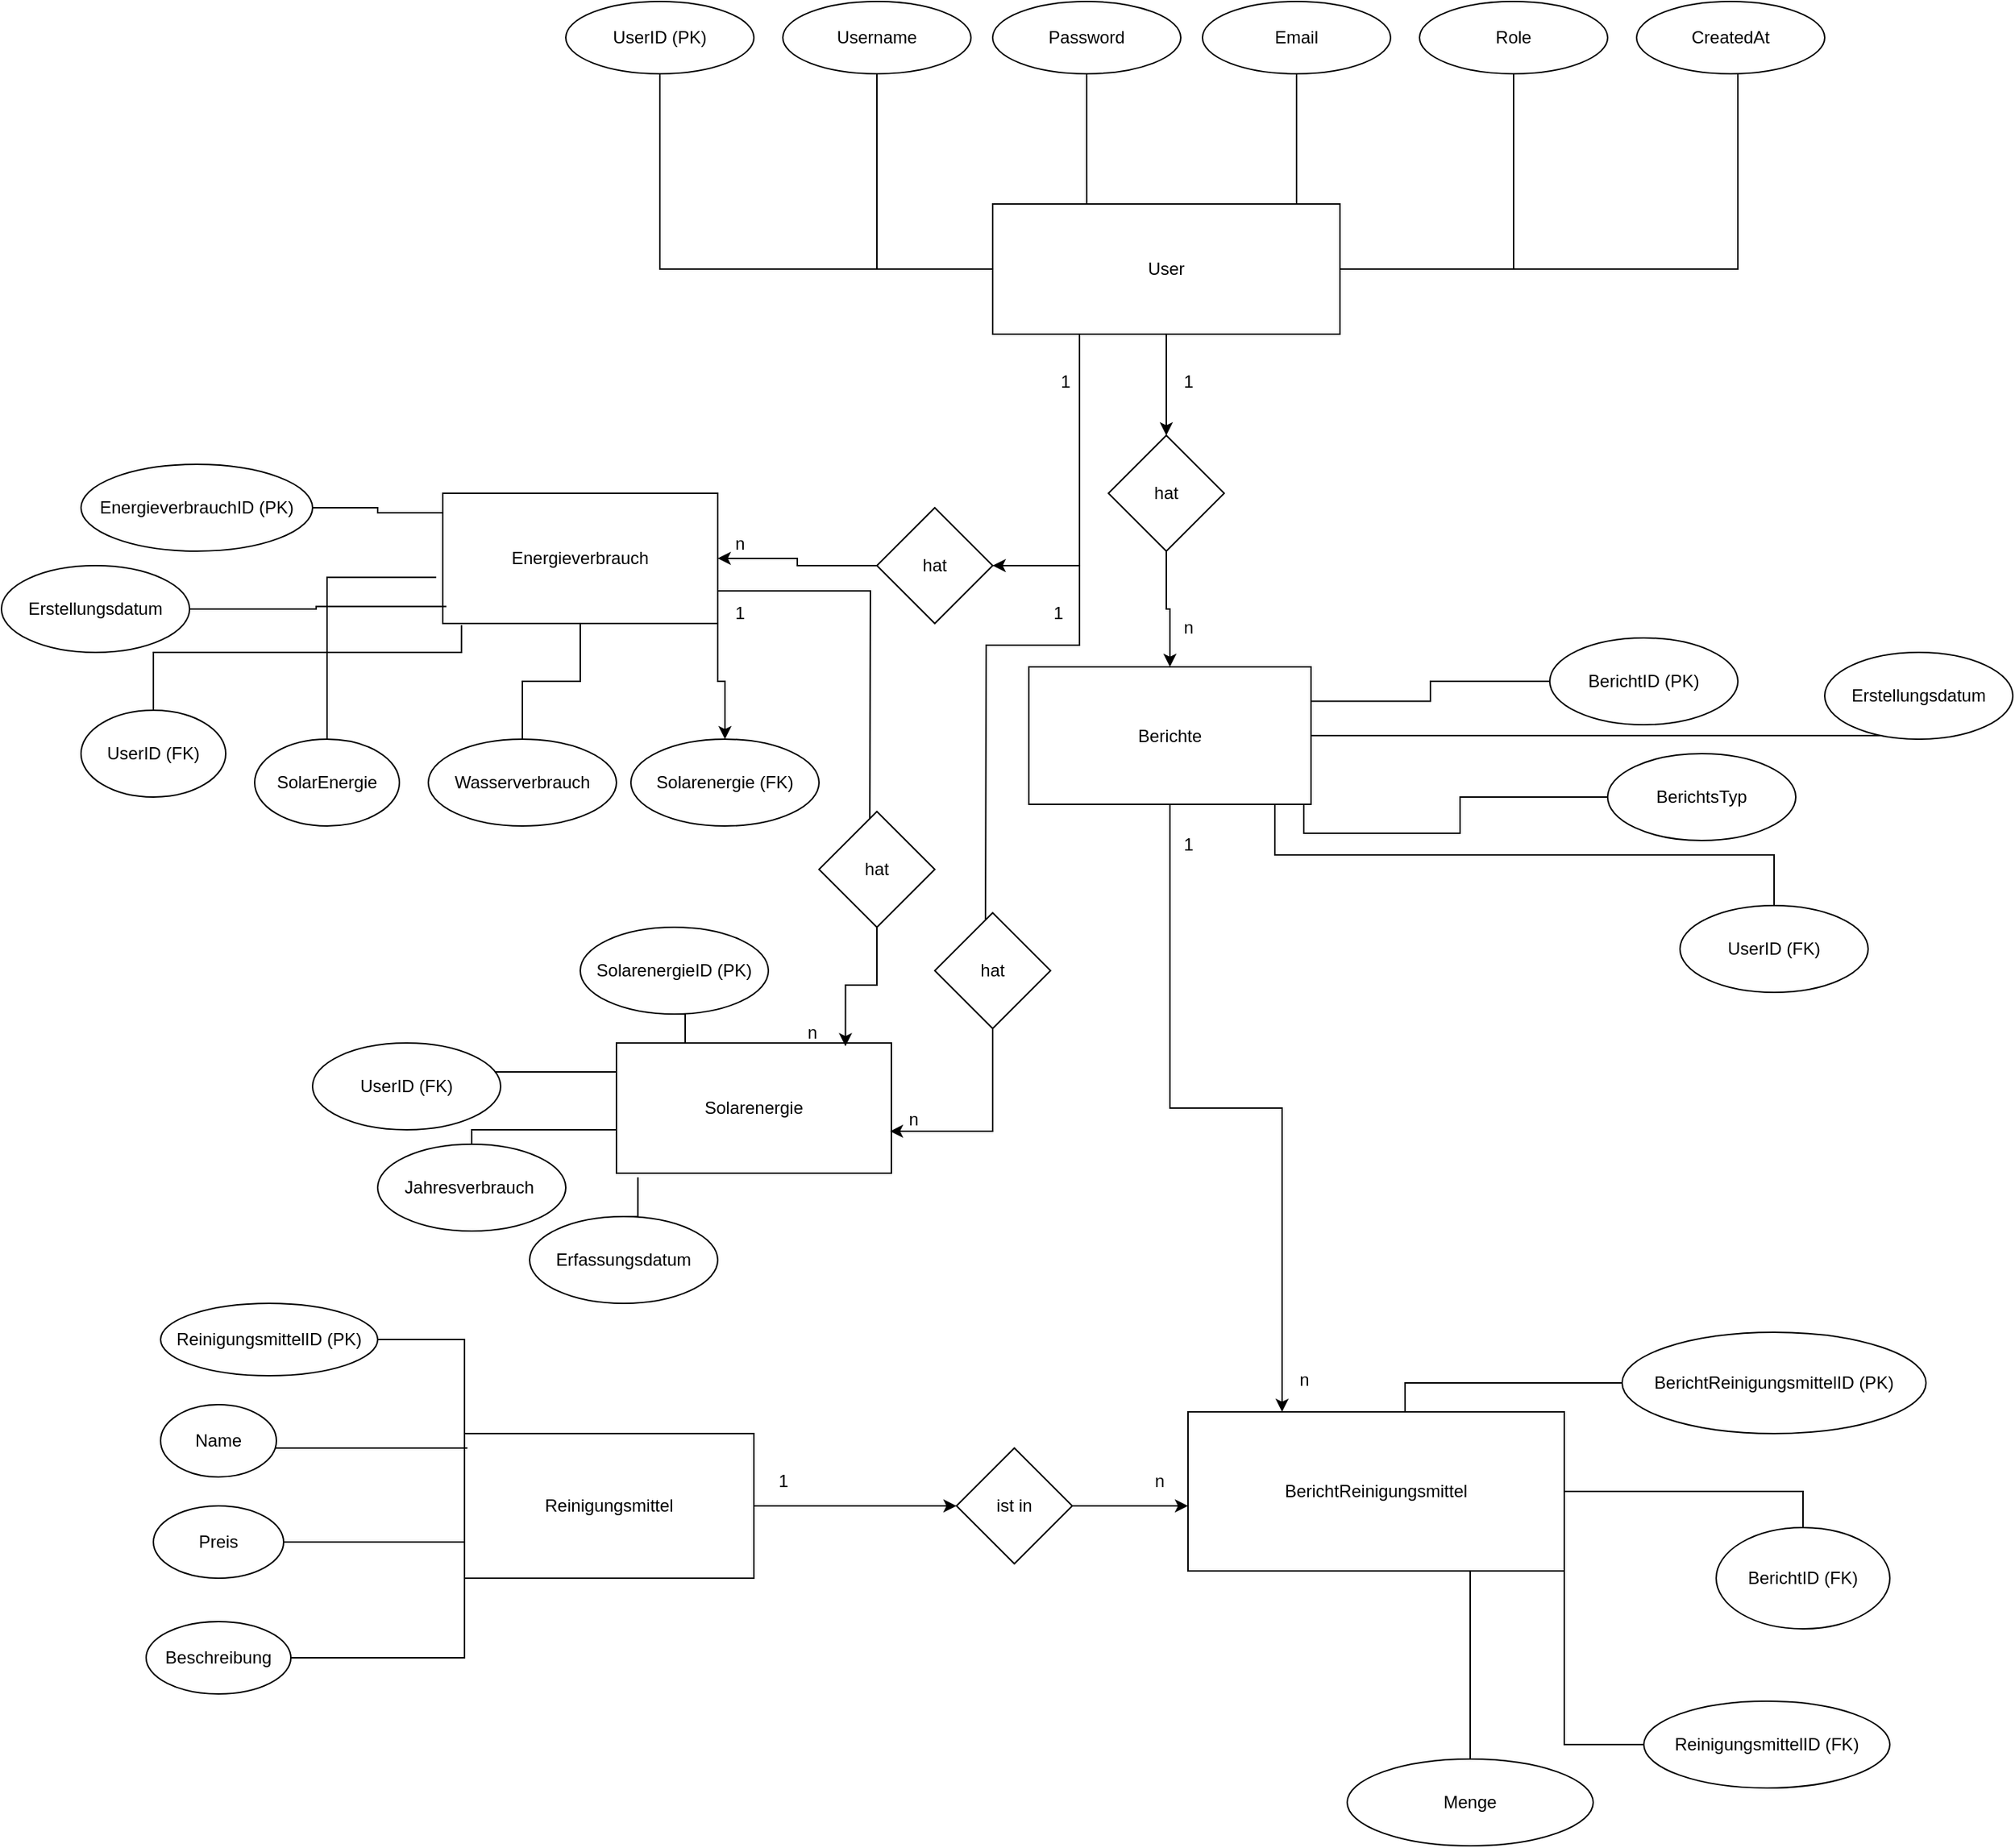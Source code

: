 <mxfile version="22.0.3" type="device">
  <diagram name="Seite-1" id="z70TTbZAJmjDmWBr9Meb">
    <mxGraphModel dx="2390" dy="1463" grid="1" gridSize="10" guides="1" tooltips="1" connect="1" arrows="1" fold="1" page="1" pageScale="1" pageWidth="5000" pageHeight="5000" math="0" shadow="0">
      <root>
        <mxCell id="0" />
        <mxCell id="1" parent="0" />
        <mxCell id="EzZahMJjFofMWcIpFqRQ-60" value="" style="edgeStyle=orthogonalEdgeStyle;rounded=0;orthogonalLoop=1;jettySize=auto;html=1;" edge="1" parent="1" source="EzZahMJjFofMWcIpFqRQ-2" target="EzZahMJjFofMWcIpFqRQ-59">
          <mxGeometry relative="1" as="geometry" />
        </mxCell>
        <mxCell id="EzZahMJjFofMWcIpFqRQ-72" style="edgeStyle=orthogonalEdgeStyle;rounded=0;orthogonalLoop=1;jettySize=auto;html=1;exitX=0.25;exitY=1;exitDx=0;exitDy=0;entryX=1;entryY=0.5;entryDx=0;entryDy=0;" edge="1" parent="1" source="EzZahMJjFofMWcIpFqRQ-2" target="EzZahMJjFofMWcIpFqRQ-67">
          <mxGeometry relative="1" as="geometry" />
        </mxCell>
        <mxCell id="EzZahMJjFofMWcIpFqRQ-99" style="edgeStyle=orthogonalEdgeStyle;rounded=0;orthogonalLoop=1;jettySize=auto;html=1;exitX=0.25;exitY=1;exitDx=0;exitDy=0;" edge="1" parent="1" source="EzZahMJjFofMWcIpFqRQ-2">
          <mxGeometry relative="1" as="geometry">
            <mxPoint x="1080" y="670" as="targetPoint" />
          </mxGeometry>
        </mxCell>
        <mxCell id="EzZahMJjFofMWcIpFqRQ-2" value="User" style="rounded=0;whiteSpace=wrap;html=1;" vertex="1" parent="1">
          <mxGeometry x="1085" y="150" width="240" height="90" as="geometry" />
        </mxCell>
        <mxCell id="EzZahMJjFofMWcIpFqRQ-39" style="edgeStyle=orthogonalEdgeStyle;rounded=0;orthogonalLoop=1;jettySize=auto;html=1;exitX=0;exitY=0.5;exitDx=0;exitDy=0;entryX=1;entryY=0.5;entryDx=0;entryDy=0;endArrow=none;endFill=0;" edge="1" parent="1" source="EzZahMJjFofMWcIpFqRQ-3" target="EzZahMJjFofMWcIpFqRQ-15">
          <mxGeometry relative="1" as="geometry">
            <Array as="points">
              <mxPoint x="720" y="1155" />
            </Array>
          </mxGeometry>
        </mxCell>
        <mxCell id="EzZahMJjFofMWcIpFqRQ-75" value="" style="edgeStyle=orthogonalEdgeStyle;rounded=0;orthogonalLoop=1;jettySize=auto;html=1;" edge="1" parent="1" source="EzZahMJjFofMWcIpFqRQ-3" target="EzZahMJjFofMWcIpFqRQ-74">
          <mxGeometry relative="1" as="geometry" />
        </mxCell>
        <mxCell id="EzZahMJjFofMWcIpFqRQ-3" value="Reinigungsmittel" style="rounded=0;whiteSpace=wrap;html=1;" vertex="1" parent="1">
          <mxGeometry x="720" y="1000" width="200" height="100" as="geometry" />
        </mxCell>
        <mxCell id="EzZahMJjFofMWcIpFqRQ-83" style="edgeStyle=orthogonalEdgeStyle;rounded=0;orthogonalLoop=1;jettySize=auto;html=1;exitX=1;exitY=1;exitDx=0;exitDy=0;entryX=0.5;entryY=0;entryDx=0;entryDy=0;" edge="1" parent="1" source="EzZahMJjFofMWcIpFqRQ-4" target="EzZahMJjFofMWcIpFqRQ-82">
          <mxGeometry relative="1" as="geometry" />
        </mxCell>
        <mxCell id="EzZahMJjFofMWcIpFqRQ-96" style="edgeStyle=orthogonalEdgeStyle;rounded=0;orthogonalLoop=1;jettySize=auto;html=1;exitX=1;exitY=0.75;exitDx=0;exitDy=0;" edge="1" parent="1" source="EzZahMJjFofMWcIpFqRQ-4">
          <mxGeometry relative="1" as="geometry">
            <mxPoint x="1000" y="610.0" as="targetPoint" />
          </mxGeometry>
        </mxCell>
        <mxCell id="EzZahMJjFofMWcIpFqRQ-4" value="Energieverbrauch" style="rounded=0;whiteSpace=wrap;html=1;" vertex="1" parent="1">
          <mxGeometry x="705" y="350" width="190" height="90" as="geometry" />
        </mxCell>
        <mxCell id="EzZahMJjFofMWcIpFqRQ-50" style="edgeStyle=orthogonalEdgeStyle;rounded=0;orthogonalLoop=1;jettySize=auto;html=1;exitX=1;exitY=0.5;exitDx=0;exitDy=0;entryX=0.5;entryY=0;entryDx=0;entryDy=0;endArrow=none;endFill=0;" edge="1" parent="1" source="EzZahMJjFofMWcIpFqRQ-5" target="EzZahMJjFofMWcIpFqRQ-26">
          <mxGeometry relative="1" as="geometry">
            <Array as="points">
              <mxPoint x="1725" y="518" />
            </Array>
          </mxGeometry>
        </mxCell>
        <mxCell id="EzZahMJjFofMWcIpFqRQ-51" style="edgeStyle=orthogonalEdgeStyle;rounded=0;orthogonalLoop=1;jettySize=auto;html=1;exitX=0.25;exitY=1;exitDx=0;exitDy=0;endArrow=none;endFill=0;" edge="1" parent="1" source="EzZahMJjFofMWcIpFqRQ-5" target="EzZahMJjFofMWcIpFqRQ-24">
          <mxGeometry relative="1" as="geometry">
            <Array as="points">
              <mxPoint x="1280" y="565" />
              <mxPoint x="1280" y="600" />
              <mxPoint x="1625" y="600" />
            </Array>
          </mxGeometry>
        </mxCell>
        <mxCell id="EzZahMJjFofMWcIpFqRQ-52" style="edgeStyle=orthogonalEdgeStyle;rounded=0;orthogonalLoop=1;jettySize=auto;html=1;exitX=0.75;exitY=1;exitDx=0;exitDy=0;endArrow=none;endFill=0;" edge="1" parent="1" source="EzZahMJjFofMWcIpFqRQ-5" target="EzZahMJjFofMWcIpFqRQ-25">
          <mxGeometry relative="1" as="geometry">
            <Array as="points">
              <mxPoint x="1300" y="565" />
              <mxPoint x="1300" y="585" />
              <mxPoint x="1408" y="585" />
              <mxPoint x="1408" y="560" />
            </Array>
          </mxGeometry>
        </mxCell>
        <mxCell id="EzZahMJjFofMWcIpFqRQ-79" style="edgeStyle=orthogonalEdgeStyle;rounded=0;orthogonalLoop=1;jettySize=auto;html=1;entryX=0.25;entryY=0;entryDx=0;entryDy=0;" edge="1" parent="1" source="EzZahMJjFofMWcIpFqRQ-5" target="EzZahMJjFofMWcIpFqRQ-6">
          <mxGeometry relative="1" as="geometry" />
        </mxCell>
        <mxCell id="EzZahMJjFofMWcIpFqRQ-5" value="Berichte" style="rounded=0;whiteSpace=wrap;html=1;" vertex="1" parent="1">
          <mxGeometry x="1110" y="470" width="195" height="95" as="geometry" />
        </mxCell>
        <mxCell id="EzZahMJjFofMWcIpFqRQ-53" style="edgeStyle=orthogonalEdgeStyle;rounded=0;orthogonalLoop=1;jettySize=auto;html=1;exitX=0.75;exitY=1;exitDx=0;exitDy=0;entryX=0.5;entryY=0;entryDx=0;entryDy=0;endArrow=none;endFill=0;" edge="1" parent="1" source="EzZahMJjFofMWcIpFqRQ-6" target="EzZahMJjFofMWcIpFqRQ-30">
          <mxGeometry relative="1" as="geometry" />
        </mxCell>
        <mxCell id="EzZahMJjFofMWcIpFqRQ-54" style="edgeStyle=orthogonalEdgeStyle;rounded=0;orthogonalLoop=1;jettySize=auto;html=1;exitX=1;exitY=1;exitDx=0;exitDy=0;entryX=0;entryY=0.5;entryDx=0;entryDy=0;endArrow=none;endFill=0;" edge="1" parent="1" source="EzZahMJjFofMWcIpFqRQ-6" target="EzZahMJjFofMWcIpFqRQ-29">
          <mxGeometry relative="1" as="geometry" />
        </mxCell>
        <mxCell id="EzZahMJjFofMWcIpFqRQ-55" style="edgeStyle=orthogonalEdgeStyle;rounded=0;orthogonalLoop=1;jettySize=auto;html=1;entryX=0.5;entryY=0;entryDx=0;entryDy=0;endArrow=none;endFill=0;" edge="1" parent="1" source="EzZahMJjFofMWcIpFqRQ-6" target="EzZahMJjFofMWcIpFqRQ-28">
          <mxGeometry relative="1" as="geometry" />
        </mxCell>
        <mxCell id="EzZahMJjFofMWcIpFqRQ-6" value="BerichtReinigungsmittel" style="rounded=0;whiteSpace=wrap;html=1;" vertex="1" parent="1">
          <mxGeometry x="1220" y="985" width="260" height="110" as="geometry" />
        </mxCell>
        <mxCell id="EzZahMJjFofMWcIpFqRQ-31" style="edgeStyle=orthogonalEdgeStyle;rounded=0;orthogonalLoop=1;jettySize=auto;html=1;entryX=0;entryY=0.5;entryDx=0;entryDy=0;endArrow=none;endFill=0;" edge="1" parent="1" source="EzZahMJjFofMWcIpFqRQ-7" target="EzZahMJjFofMWcIpFqRQ-2">
          <mxGeometry relative="1" as="geometry">
            <Array as="points">
              <mxPoint x="855" y="195" />
            </Array>
          </mxGeometry>
        </mxCell>
        <mxCell id="EzZahMJjFofMWcIpFqRQ-7" value="UserID (PK)" style="ellipse;whiteSpace=wrap;html=1;" vertex="1" parent="1">
          <mxGeometry x="790" y="10" width="130" height="50" as="geometry" />
        </mxCell>
        <mxCell id="EzZahMJjFofMWcIpFqRQ-38" style="edgeStyle=orthogonalEdgeStyle;rounded=0;orthogonalLoop=1;jettySize=auto;html=1;exitX=0.5;exitY=1;exitDx=0;exitDy=0;endArrow=none;endFill=0;entryX=0;entryY=0.5;entryDx=0;entryDy=0;" edge="1" parent="1" source="EzZahMJjFofMWcIpFqRQ-8" target="EzZahMJjFofMWcIpFqRQ-2">
          <mxGeometry relative="1" as="geometry">
            <mxPoint x="1005" y="110" as="targetPoint" />
          </mxGeometry>
        </mxCell>
        <mxCell id="EzZahMJjFofMWcIpFqRQ-8" value="Username" style="ellipse;whiteSpace=wrap;html=1;" vertex="1" parent="1">
          <mxGeometry x="940" y="10" width="130" height="50" as="geometry" />
        </mxCell>
        <mxCell id="EzZahMJjFofMWcIpFqRQ-33" style="edgeStyle=orthogonalEdgeStyle;rounded=0;orthogonalLoop=1;jettySize=auto;html=1;exitX=0.5;exitY=1;exitDx=0;exitDy=0;entryX=0.271;entryY=0;entryDx=0;entryDy=0;entryPerimeter=0;endArrow=none;endFill=0;" edge="1" parent="1" source="EzZahMJjFofMWcIpFqRQ-9" target="EzZahMJjFofMWcIpFqRQ-2">
          <mxGeometry relative="1" as="geometry">
            <mxPoint x="1190" y="130" as="targetPoint" />
            <Array as="points">
              <mxPoint x="1150" y="120" />
              <mxPoint x="1150" y="120" />
            </Array>
          </mxGeometry>
        </mxCell>
        <mxCell id="EzZahMJjFofMWcIpFqRQ-9" value="Password" style="ellipse;whiteSpace=wrap;html=1;" vertex="1" parent="1">
          <mxGeometry x="1085" y="10" width="130" height="50" as="geometry" />
        </mxCell>
        <mxCell id="EzZahMJjFofMWcIpFqRQ-34" value="" style="edgeStyle=orthogonalEdgeStyle;rounded=0;orthogonalLoop=1;jettySize=auto;html=1;endArrow=none;endFill=0;" edge="1" parent="1" source="EzZahMJjFofMWcIpFqRQ-10" target="EzZahMJjFofMWcIpFqRQ-2">
          <mxGeometry relative="1" as="geometry">
            <Array as="points">
              <mxPoint x="1295" y="120" />
              <mxPoint x="1295" y="120" />
            </Array>
          </mxGeometry>
        </mxCell>
        <mxCell id="EzZahMJjFofMWcIpFqRQ-10" value="Email" style="ellipse;whiteSpace=wrap;html=1;" vertex="1" parent="1">
          <mxGeometry x="1230" y="10" width="130" height="50" as="geometry" />
        </mxCell>
        <mxCell id="EzZahMJjFofMWcIpFqRQ-35" style="edgeStyle=orthogonalEdgeStyle;rounded=0;orthogonalLoop=1;jettySize=auto;html=1;entryX=1;entryY=0.5;entryDx=0;entryDy=0;endArrow=none;endFill=0;" edge="1" parent="1" source="EzZahMJjFofMWcIpFqRQ-11" target="EzZahMJjFofMWcIpFqRQ-2">
          <mxGeometry relative="1" as="geometry">
            <Array as="points">
              <mxPoint x="1445" y="195" />
            </Array>
          </mxGeometry>
        </mxCell>
        <mxCell id="EzZahMJjFofMWcIpFqRQ-11" value="Role" style="ellipse;whiteSpace=wrap;html=1;" vertex="1" parent="1">
          <mxGeometry x="1380" y="10" width="130" height="50" as="geometry" />
        </mxCell>
        <mxCell id="EzZahMJjFofMWcIpFqRQ-36" style="edgeStyle=orthogonalEdgeStyle;rounded=0;orthogonalLoop=1;jettySize=auto;html=1;entryX=1;entryY=0.5;entryDx=0;entryDy=0;endArrow=none;endFill=0;" edge="1" parent="1" source="EzZahMJjFofMWcIpFqRQ-12" target="EzZahMJjFofMWcIpFqRQ-2">
          <mxGeometry relative="1" as="geometry">
            <Array as="points">
              <mxPoint x="1600" y="195" />
            </Array>
          </mxGeometry>
        </mxCell>
        <mxCell id="EzZahMJjFofMWcIpFqRQ-12" value="CreatedAt" style="ellipse;whiteSpace=wrap;html=1;" vertex="1" parent="1">
          <mxGeometry x="1530" y="10" width="130" height="50" as="geometry" />
        </mxCell>
        <mxCell id="EzZahMJjFofMWcIpFqRQ-43" style="edgeStyle=orthogonalEdgeStyle;rounded=0;orthogonalLoop=1;jettySize=auto;html=1;endArrow=none;endFill=0;" edge="1" parent="1" source="EzZahMJjFofMWcIpFqRQ-13" target="EzZahMJjFofMWcIpFqRQ-3">
          <mxGeometry relative="1" as="geometry">
            <Array as="points">
              <mxPoint x="720" y="935" />
            </Array>
          </mxGeometry>
        </mxCell>
        <mxCell id="EzZahMJjFofMWcIpFqRQ-13" value="ReinigungsmittelID (PK)" style="ellipse;whiteSpace=wrap;html=1;" vertex="1" parent="1">
          <mxGeometry x="510" y="910" width="150" height="50" as="geometry" />
        </mxCell>
        <mxCell id="EzZahMJjFofMWcIpFqRQ-14" value="Name" style="ellipse;whiteSpace=wrap;html=1;" vertex="1" parent="1">
          <mxGeometry x="510" y="980" width="80" height="50" as="geometry" />
        </mxCell>
        <mxCell id="EzZahMJjFofMWcIpFqRQ-15" value="Beschreibung" style="ellipse;whiteSpace=wrap;html=1;" vertex="1" parent="1">
          <mxGeometry x="500" y="1130" width="100" height="50" as="geometry" />
        </mxCell>
        <mxCell id="EzZahMJjFofMWcIpFqRQ-40" style="edgeStyle=orthogonalEdgeStyle;rounded=0;orthogonalLoop=1;jettySize=auto;html=1;exitX=1;exitY=0.5;exitDx=0;exitDy=0;entryX=0;entryY=0.75;entryDx=0;entryDy=0;endArrow=none;endFill=0;" edge="1" parent="1" source="EzZahMJjFofMWcIpFqRQ-16" target="EzZahMJjFofMWcIpFqRQ-3">
          <mxGeometry relative="1" as="geometry" />
        </mxCell>
        <mxCell id="EzZahMJjFofMWcIpFqRQ-16" value="Preis" style="ellipse;whiteSpace=wrap;html=1;" vertex="1" parent="1">
          <mxGeometry x="505" y="1050" width="90" height="50" as="geometry" />
        </mxCell>
        <mxCell id="EzZahMJjFofMWcIpFqRQ-17" value="EnergieverbrauchID (PK)" style="ellipse;whiteSpace=wrap;html=1;" vertex="1" parent="1">
          <mxGeometry x="455" y="330" width="160" height="60" as="geometry" />
        </mxCell>
        <mxCell id="EzZahMJjFofMWcIpFqRQ-18" value="UserID (FK)" style="ellipse;whiteSpace=wrap;html=1;" vertex="1" parent="1">
          <mxGeometry x="455" y="500" width="100" height="60" as="geometry" />
        </mxCell>
        <mxCell id="EzZahMJjFofMWcIpFqRQ-45" value="" style="edgeStyle=orthogonalEdgeStyle;rounded=0;orthogonalLoop=1;jettySize=auto;html=1;endArrow=none;endFill=0;" edge="1" parent="1" source="EzZahMJjFofMWcIpFqRQ-19" target="EzZahMJjFofMWcIpFqRQ-4">
          <mxGeometry relative="1" as="geometry" />
        </mxCell>
        <mxCell id="EzZahMJjFofMWcIpFqRQ-19" value="Wasserverbrauch" style="ellipse;whiteSpace=wrap;html=1;" vertex="1" parent="1">
          <mxGeometry x="695" y="520" width="130" height="60" as="geometry" />
        </mxCell>
        <mxCell id="EzZahMJjFofMWcIpFqRQ-20" value="SolarEnergie" style="ellipse;whiteSpace=wrap;html=1;" vertex="1" parent="1">
          <mxGeometry x="575" y="520" width="100" height="60" as="geometry" />
        </mxCell>
        <mxCell id="EzZahMJjFofMWcIpFqRQ-21" value="Erstellungsdatum" style="ellipse;whiteSpace=wrap;html=1;" vertex="1" parent="1">
          <mxGeometry x="400" y="400" width="130" height="60" as="geometry" />
        </mxCell>
        <mxCell id="EzZahMJjFofMWcIpFqRQ-57" style="edgeStyle=orthogonalEdgeStyle;rounded=0;orthogonalLoop=1;jettySize=auto;html=1;exitX=0;exitY=0.5;exitDx=0;exitDy=0;entryX=1;entryY=0.25;entryDx=0;entryDy=0;endArrow=none;endFill=0;" edge="1" parent="1" source="EzZahMJjFofMWcIpFqRQ-23" target="EzZahMJjFofMWcIpFqRQ-5">
          <mxGeometry relative="1" as="geometry" />
        </mxCell>
        <mxCell id="EzZahMJjFofMWcIpFqRQ-23" value="BerichtID (PK)" style="ellipse;whiteSpace=wrap;html=1;" vertex="1" parent="1">
          <mxGeometry x="1470" y="450" width="130" height="60" as="geometry" />
        </mxCell>
        <mxCell id="EzZahMJjFofMWcIpFqRQ-24" value="UserID (FK)" style="ellipse;whiteSpace=wrap;html=1;" vertex="1" parent="1">
          <mxGeometry x="1560" y="635" width="130" height="60" as="geometry" />
        </mxCell>
        <mxCell id="EzZahMJjFofMWcIpFqRQ-25" value="BerichtsTyp" style="ellipse;whiteSpace=wrap;html=1;" vertex="1" parent="1">
          <mxGeometry x="1510" y="530" width="130" height="60" as="geometry" />
        </mxCell>
        <mxCell id="EzZahMJjFofMWcIpFqRQ-26" value="Erstellungsdatum" style="ellipse;whiteSpace=wrap;html=1;" vertex="1" parent="1">
          <mxGeometry x="1660" y="460" width="130" height="60" as="geometry" />
        </mxCell>
        <mxCell id="EzZahMJjFofMWcIpFqRQ-27" value="BerichtReinigungsmittelID (PK)" style="ellipse;whiteSpace=wrap;html=1;" vertex="1" parent="1">
          <mxGeometry x="1520" y="930" width="210" height="70" as="geometry" />
        </mxCell>
        <mxCell id="EzZahMJjFofMWcIpFqRQ-28" value="BerichtID (FK)" style="ellipse;whiteSpace=wrap;html=1;" vertex="1" parent="1">
          <mxGeometry x="1585" y="1065" width="120" height="70" as="geometry" />
        </mxCell>
        <mxCell id="EzZahMJjFofMWcIpFqRQ-29" value="ReinigungsmittelID (FK)" style="ellipse;whiteSpace=wrap;html=1;" vertex="1" parent="1">
          <mxGeometry x="1535" y="1185" width="170" height="60" as="geometry" />
        </mxCell>
        <mxCell id="EzZahMJjFofMWcIpFqRQ-30" value="Menge" style="ellipse;whiteSpace=wrap;html=1;" vertex="1" parent="1">
          <mxGeometry x="1330" y="1225" width="170" height="60" as="geometry" />
        </mxCell>
        <mxCell id="EzZahMJjFofMWcIpFqRQ-42" style="edgeStyle=orthogonalEdgeStyle;rounded=0;orthogonalLoop=1;jettySize=auto;html=1;endArrow=none;endFill=0;" edge="1" parent="1" source="EzZahMJjFofMWcIpFqRQ-14">
          <mxGeometry relative="1" as="geometry">
            <mxPoint x="710" y="1010" as="targetPoint" />
            <Array as="points">
              <mxPoint x="722" y="1010" />
            </Array>
          </mxGeometry>
        </mxCell>
        <mxCell id="EzZahMJjFofMWcIpFqRQ-44" style="edgeStyle=orthogonalEdgeStyle;rounded=0;orthogonalLoop=1;jettySize=auto;html=1;entryX=0;entryY=0.15;entryDx=0;entryDy=0;entryPerimeter=0;endArrow=none;endFill=0;" edge="1" parent="1" source="EzZahMJjFofMWcIpFqRQ-17" target="EzZahMJjFofMWcIpFqRQ-4">
          <mxGeometry relative="1" as="geometry" />
        </mxCell>
        <mxCell id="EzZahMJjFofMWcIpFqRQ-46" style="edgeStyle=orthogonalEdgeStyle;rounded=0;orthogonalLoop=1;jettySize=auto;html=1;entryX=-0.024;entryY=0.646;entryDx=0;entryDy=0;entryPerimeter=0;endArrow=none;endFill=0;" edge="1" parent="1" source="EzZahMJjFofMWcIpFqRQ-20" target="EzZahMJjFofMWcIpFqRQ-4">
          <mxGeometry relative="1" as="geometry">
            <Array as="points">
              <mxPoint x="625" y="408" />
            </Array>
          </mxGeometry>
        </mxCell>
        <mxCell id="EzZahMJjFofMWcIpFqRQ-47" style="edgeStyle=orthogonalEdgeStyle;rounded=0;orthogonalLoop=1;jettySize=auto;html=1;entryX=0.068;entryY=1.012;entryDx=0;entryDy=0;entryPerimeter=0;endArrow=none;endFill=0;" edge="1" parent="1" source="EzZahMJjFofMWcIpFqRQ-18" target="EzZahMJjFofMWcIpFqRQ-4">
          <mxGeometry relative="1" as="geometry">
            <Array as="points">
              <mxPoint x="505" y="460" />
              <mxPoint x="718" y="460" />
            </Array>
          </mxGeometry>
        </mxCell>
        <mxCell id="EzZahMJjFofMWcIpFqRQ-48" style="edgeStyle=orthogonalEdgeStyle;rounded=0;orthogonalLoop=1;jettySize=auto;html=1;entryX=0.013;entryY=0.869;entryDx=0;entryDy=0;entryPerimeter=0;endArrow=none;endFill=0;" edge="1" parent="1" source="EzZahMJjFofMWcIpFqRQ-21" target="EzZahMJjFofMWcIpFqRQ-4">
          <mxGeometry relative="1" as="geometry" />
        </mxCell>
        <mxCell id="EzZahMJjFofMWcIpFqRQ-56" style="edgeStyle=orthogonalEdgeStyle;rounded=0;orthogonalLoop=1;jettySize=auto;html=1;entryX=0.577;entryY=0;entryDx=0;entryDy=0;entryPerimeter=0;endArrow=none;endFill=0;exitX=0;exitY=0.5;exitDx=0;exitDy=0;" edge="1" parent="1" source="EzZahMJjFofMWcIpFqRQ-27" target="EzZahMJjFofMWcIpFqRQ-6">
          <mxGeometry relative="1" as="geometry">
            <mxPoint x="1540" y="965" as="sourcePoint" />
          </mxGeometry>
        </mxCell>
        <mxCell id="EzZahMJjFofMWcIpFqRQ-61" value="" style="edgeStyle=orthogonalEdgeStyle;rounded=0;orthogonalLoop=1;jettySize=auto;html=1;" edge="1" parent="1" source="EzZahMJjFofMWcIpFqRQ-59" target="EzZahMJjFofMWcIpFqRQ-5">
          <mxGeometry relative="1" as="geometry" />
        </mxCell>
        <mxCell id="EzZahMJjFofMWcIpFqRQ-59" value="hat" style="rhombus;whiteSpace=wrap;html=1;rounded=0;" vertex="1" parent="1">
          <mxGeometry x="1165" y="310" width="80" height="80" as="geometry" />
        </mxCell>
        <mxCell id="EzZahMJjFofMWcIpFqRQ-62" value="1" style="text;html=1;align=center;verticalAlign=middle;resizable=0;points=[];autosize=1;strokeColor=none;fillColor=none;" vertex="1" parent="1">
          <mxGeometry x="1205" y="258" width="30" height="30" as="geometry" />
        </mxCell>
        <mxCell id="EzZahMJjFofMWcIpFqRQ-63" value="n" style="text;html=1;align=center;verticalAlign=middle;resizable=0;points=[];autosize=1;strokeColor=none;fillColor=none;" vertex="1" parent="1">
          <mxGeometry x="1205" y="428" width="30" height="30" as="geometry" />
        </mxCell>
        <mxCell id="EzZahMJjFofMWcIpFqRQ-65" value="1" style="text;html=1;align=center;verticalAlign=middle;resizable=0;points=[];autosize=1;strokeColor=none;fillColor=none;" vertex="1" parent="1">
          <mxGeometry x="1120" y="258" width="30" height="30" as="geometry" />
        </mxCell>
        <mxCell id="EzZahMJjFofMWcIpFqRQ-66" value="n" style="text;html=1;align=center;verticalAlign=middle;resizable=0;points=[];autosize=1;strokeColor=none;fillColor=none;" vertex="1" parent="1">
          <mxGeometry x="895" y="370" width="30" height="30" as="geometry" />
        </mxCell>
        <mxCell id="EzZahMJjFofMWcIpFqRQ-70" style="edgeStyle=orthogonalEdgeStyle;rounded=0;orthogonalLoop=1;jettySize=auto;html=1;entryX=1;entryY=0.5;entryDx=0;entryDy=0;" edge="1" parent="1" source="EzZahMJjFofMWcIpFqRQ-67" target="EzZahMJjFofMWcIpFqRQ-4">
          <mxGeometry relative="1" as="geometry" />
        </mxCell>
        <mxCell id="EzZahMJjFofMWcIpFqRQ-67" value="hat" style="rhombus;whiteSpace=wrap;html=1;" vertex="1" parent="1">
          <mxGeometry x="1005" y="360" width="80" height="80" as="geometry" />
        </mxCell>
        <mxCell id="EzZahMJjFofMWcIpFqRQ-76" value="" style="edgeStyle=orthogonalEdgeStyle;rounded=0;orthogonalLoop=1;jettySize=auto;html=1;" edge="1" parent="1" source="EzZahMJjFofMWcIpFqRQ-74" target="EzZahMJjFofMWcIpFqRQ-6">
          <mxGeometry relative="1" as="geometry">
            <Array as="points">
              <mxPoint x="1200" y="1050" />
              <mxPoint x="1200" y="1050" />
            </Array>
          </mxGeometry>
        </mxCell>
        <mxCell id="EzZahMJjFofMWcIpFqRQ-74" value="ist in" style="rhombus;whiteSpace=wrap;html=1;rounded=0;" vertex="1" parent="1">
          <mxGeometry x="1060" y="1010" width="80" height="80" as="geometry" />
        </mxCell>
        <mxCell id="EzZahMJjFofMWcIpFqRQ-77" value="1" style="text;html=1;align=center;verticalAlign=middle;resizable=0;points=[];autosize=1;strokeColor=none;fillColor=none;" vertex="1" parent="1">
          <mxGeometry x="925" y="1018" width="30" height="30" as="geometry" />
        </mxCell>
        <mxCell id="EzZahMJjFofMWcIpFqRQ-78" value="n" style="text;html=1;align=center;verticalAlign=middle;resizable=0;points=[];autosize=1;strokeColor=none;fillColor=none;" vertex="1" parent="1">
          <mxGeometry x="1185" y="1018" width="30" height="30" as="geometry" />
        </mxCell>
        <mxCell id="EzZahMJjFofMWcIpFqRQ-80" value="1" style="text;html=1;align=center;verticalAlign=middle;resizable=0;points=[];autosize=1;strokeColor=none;fillColor=none;" vertex="1" parent="1">
          <mxGeometry x="1205" y="578" width="30" height="30" as="geometry" />
        </mxCell>
        <mxCell id="EzZahMJjFofMWcIpFqRQ-81" value="n" style="text;html=1;align=center;verticalAlign=middle;resizable=0;points=[];autosize=1;strokeColor=none;fillColor=none;" vertex="1" parent="1">
          <mxGeometry x="1285" y="948" width="30" height="30" as="geometry" />
        </mxCell>
        <mxCell id="EzZahMJjFofMWcIpFqRQ-82" value="Solarenergie (FK)" style="ellipse;whiteSpace=wrap;html=1;" vertex="1" parent="1">
          <mxGeometry x="835" y="520" width="130" height="60" as="geometry" />
        </mxCell>
        <mxCell id="EzZahMJjFofMWcIpFqRQ-84" value="Solarenergie" style="rounded=0;whiteSpace=wrap;html=1;" vertex="1" parent="1">
          <mxGeometry x="825" y="730" width="190" height="90" as="geometry" />
        </mxCell>
        <mxCell id="EzZahMJjFofMWcIpFqRQ-95" style="edgeStyle=orthogonalEdgeStyle;rounded=0;orthogonalLoop=1;jettySize=auto;html=1;exitX=0.5;exitY=1;exitDx=0;exitDy=0;entryX=0.25;entryY=0;entryDx=0;entryDy=0;endArrow=none;endFill=0;" edge="1" parent="1" source="EzZahMJjFofMWcIpFqRQ-87" target="EzZahMJjFofMWcIpFqRQ-84">
          <mxGeometry relative="1" as="geometry" />
        </mxCell>
        <mxCell id="EzZahMJjFofMWcIpFqRQ-87" value="SolarenergieID (PK)" style="ellipse;whiteSpace=wrap;html=1;" vertex="1" parent="1">
          <mxGeometry x="800" y="650" width="130" height="60" as="geometry" />
        </mxCell>
        <mxCell id="EzZahMJjFofMWcIpFqRQ-93" value="" style="edgeStyle=orthogonalEdgeStyle;rounded=0;orthogonalLoop=1;jettySize=auto;html=1;entryX=0;entryY=0.25;entryDx=0;entryDy=0;endArrow=none;endFill=0;" edge="1" parent="1" source="EzZahMJjFofMWcIpFqRQ-88" target="EzZahMJjFofMWcIpFqRQ-84">
          <mxGeometry relative="1" as="geometry">
            <Array as="points">
              <mxPoint x="825" y="750" />
            </Array>
          </mxGeometry>
        </mxCell>
        <mxCell id="EzZahMJjFofMWcIpFqRQ-88" value="UserID (FK)" style="ellipse;whiteSpace=wrap;html=1;" vertex="1" parent="1">
          <mxGeometry x="615" y="730" width="130" height="60" as="geometry" />
        </mxCell>
        <mxCell id="EzZahMJjFofMWcIpFqRQ-94" style="edgeStyle=orthogonalEdgeStyle;rounded=0;orthogonalLoop=1;jettySize=auto;html=1;exitX=0.5;exitY=0;exitDx=0;exitDy=0;entryX=0;entryY=0.5;entryDx=0;entryDy=0;endArrow=none;endFill=0;" edge="1" parent="1" source="EzZahMJjFofMWcIpFqRQ-89" target="EzZahMJjFofMWcIpFqRQ-84">
          <mxGeometry relative="1" as="geometry">
            <Array as="points">
              <mxPoint x="725" y="790" />
              <mxPoint x="825" y="790" />
            </Array>
          </mxGeometry>
        </mxCell>
        <mxCell id="EzZahMJjFofMWcIpFqRQ-89" value="Jahresverbrauch&amp;nbsp;" style="ellipse;whiteSpace=wrap;html=1;" vertex="1" parent="1">
          <mxGeometry x="660" y="800" width="130" height="60" as="geometry" />
        </mxCell>
        <mxCell id="EzZahMJjFofMWcIpFqRQ-90" value="Erfassungsdatum" style="ellipse;whiteSpace=wrap;html=1;" vertex="1" parent="1">
          <mxGeometry x="765" y="850" width="130" height="60" as="geometry" />
        </mxCell>
        <mxCell id="EzZahMJjFofMWcIpFqRQ-91" style="edgeStyle=orthogonalEdgeStyle;rounded=0;orthogonalLoop=1;jettySize=auto;html=1;exitX=0.5;exitY=0;exitDx=0;exitDy=0;entryX=0.078;entryY=1.032;entryDx=0;entryDy=0;entryPerimeter=0;endArrow=none;endFill=0;" edge="1" parent="1" source="EzZahMJjFofMWcIpFqRQ-90" target="EzZahMJjFofMWcIpFqRQ-84">
          <mxGeometry relative="1" as="geometry" />
        </mxCell>
        <mxCell id="EzZahMJjFofMWcIpFqRQ-97" value="hat" style="rhombus;whiteSpace=wrap;html=1;" vertex="1" parent="1">
          <mxGeometry x="965" y="570" width="80" height="80" as="geometry" />
        </mxCell>
        <mxCell id="EzZahMJjFofMWcIpFqRQ-98" style="edgeStyle=orthogonalEdgeStyle;rounded=0;orthogonalLoop=1;jettySize=auto;html=1;entryX=0.833;entryY=0.025;entryDx=0;entryDy=0;entryPerimeter=0;" edge="1" parent="1" source="EzZahMJjFofMWcIpFqRQ-97" target="EzZahMJjFofMWcIpFqRQ-84">
          <mxGeometry relative="1" as="geometry" />
        </mxCell>
        <mxCell id="EzZahMJjFofMWcIpFqRQ-100" value="hat" style="rhombus;whiteSpace=wrap;html=1;" vertex="1" parent="1">
          <mxGeometry x="1045" y="640" width="80" height="80" as="geometry" />
        </mxCell>
        <mxCell id="EzZahMJjFofMWcIpFqRQ-102" style="edgeStyle=orthogonalEdgeStyle;rounded=0;orthogonalLoop=1;jettySize=auto;html=1;entryX=0.995;entryY=0.678;entryDx=0;entryDy=0;entryPerimeter=0;" edge="1" parent="1" source="EzZahMJjFofMWcIpFqRQ-100" target="EzZahMJjFofMWcIpFqRQ-84">
          <mxGeometry relative="1" as="geometry">
            <Array as="points">
              <mxPoint x="1085" y="791" />
            </Array>
          </mxGeometry>
        </mxCell>
        <mxCell id="EzZahMJjFofMWcIpFqRQ-103" value="n" style="text;html=1;align=center;verticalAlign=middle;resizable=0;points=[];autosize=1;strokeColor=none;fillColor=none;" vertex="1" parent="1">
          <mxGeometry x="1015" y="768" width="30" height="30" as="geometry" />
        </mxCell>
        <mxCell id="EzZahMJjFofMWcIpFqRQ-104" value="1" style="text;html=1;align=center;verticalAlign=middle;resizable=0;points=[];autosize=1;strokeColor=none;fillColor=none;" vertex="1" parent="1">
          <mxGeometry x="1115" y="418" width="30" height="30" as="geometry" />
        </mxCell>
        <mxCell id="EzZahMJjFofMWcIpFqRQ-106" value="1" style="text;html=1;align=center;verticalAlign=middle;resizable=0;points=[];autosize=1;strokeColor=none;fillColor=none;" vertex="1" parent="1">
          <mxGeometry x="895" y="418" width="30" height="30" as="geometry" />
        </mxCell>
        <mxCell id="EzZahMJjFofMWcIpFqRQ-107" value="n" style="text;html=1;align=center;verticalAlign=middle;resizable=0;points=[];autosize=1;strokeColor=none;fillColor=none;" vertex="1" parent="1">
          <mxGeometry x="945" y="708" width="30" height="30" as="geometry" />
        </mxCell>
      </root>
    </mxGraphModel>
  </diagram>
</mxfile>
